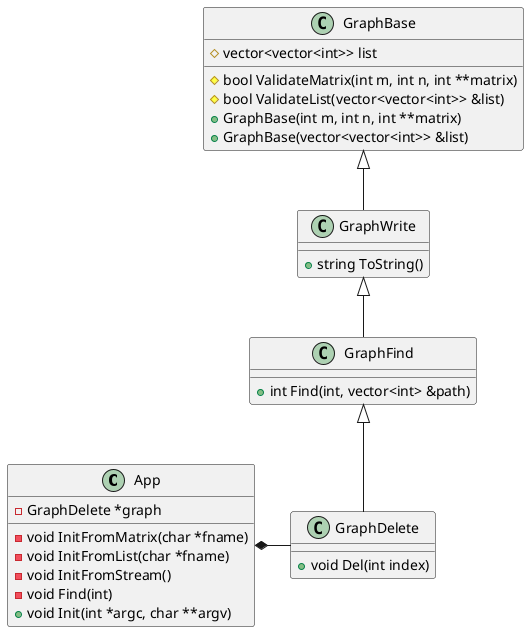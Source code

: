 @startuml

class App {
    - GraphDelete *graph
    - void InitFromMatrix(char *fname)
    - void InitFromList(char *fname)
    - void InitFromStream()
    - void Find(int)
    + void Init(int *argc, char **argv)
}

class GraphBase {
    # vector<vector<int>> list
    # bool ValidateMatrix(int m, int n, int **matrix)
    # bool ValidateList(vector<vector<int>> &list)
    + GraphBase(int m, int n, int **matrix)
    + GraphBase(vector<vector<int>> &list)
}

class GraphWrite {
    + string ToString()
}

class GraphFind {
    + int Find(int, vector<int> &path)
}

class GraphDelete {
    + void Del(int index)
}


GraphBase <|-- GraphWrite
GraphWrite <|-- GraphFind
GraphFind <|-- GraphDelete
App *- GraphDelete

@enduml